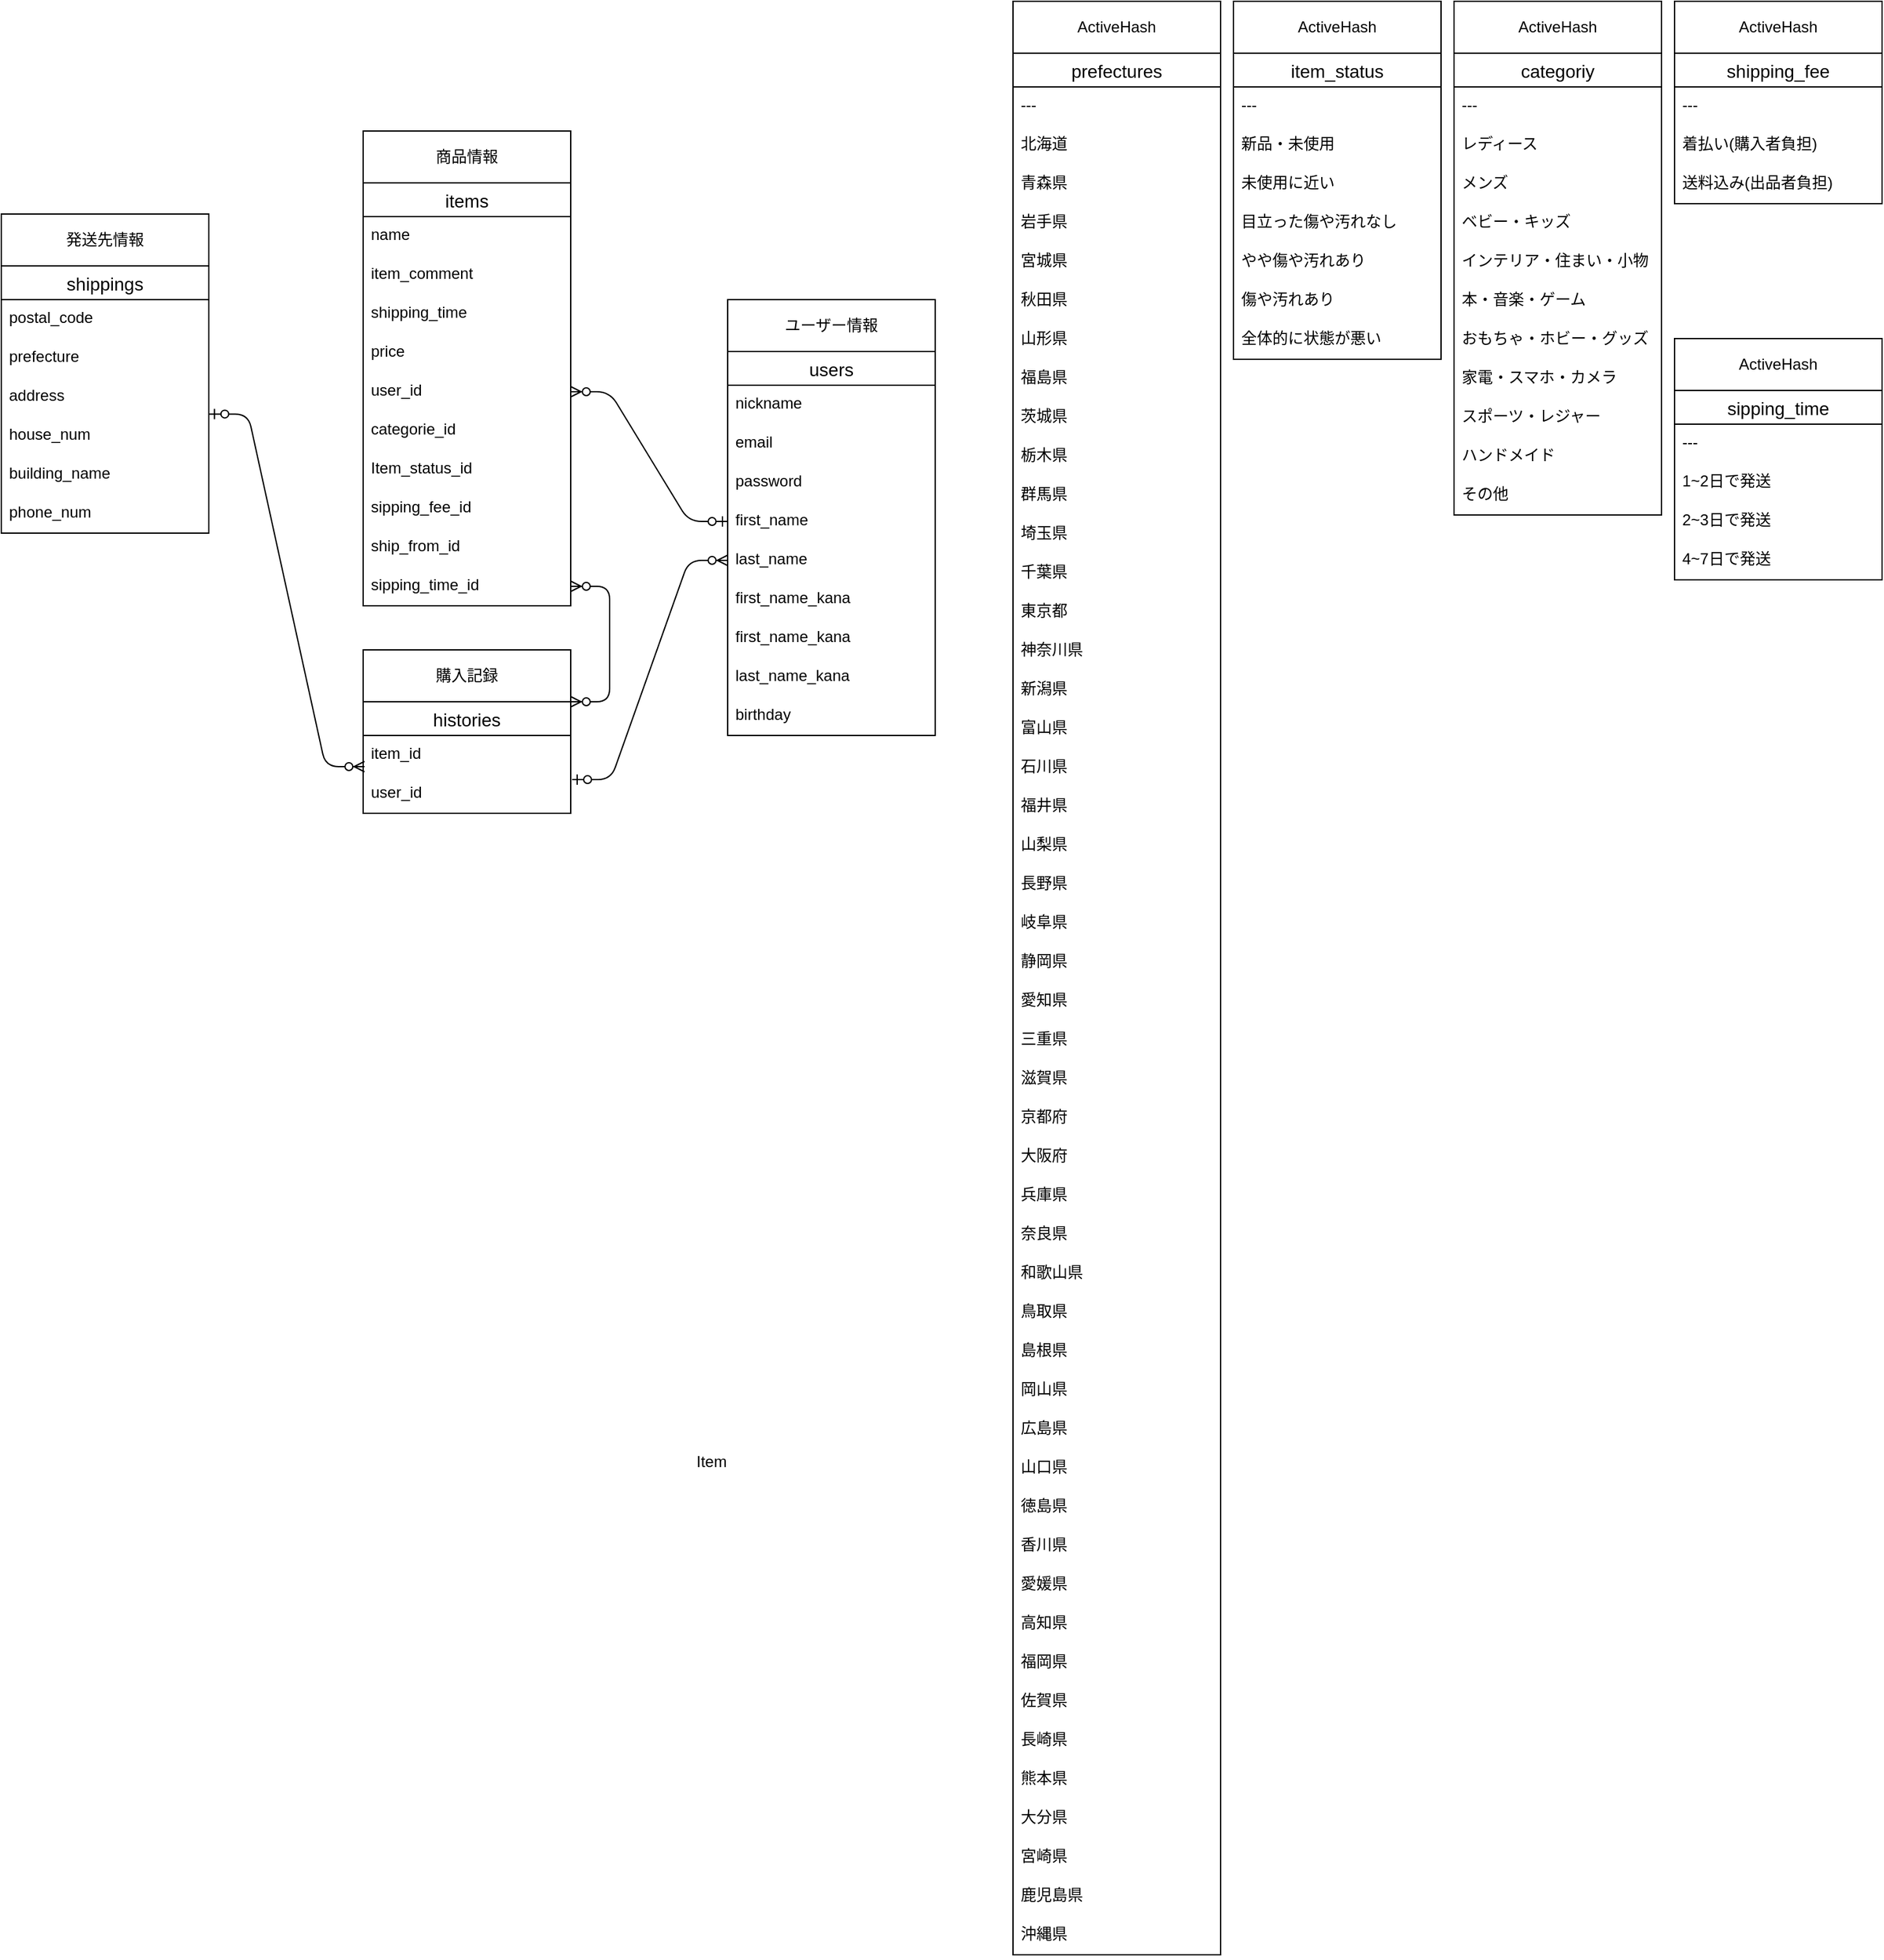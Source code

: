 <mxfile>
    <diagram id="Gmg73yaOCfXrk0qnOwF6" name="ページ1">
        <mxGraphModel dx="679" dy="719" grid="1" gridSize="10" guides="1" tooltips="1" connect="1" arrows="1" fold="1" page="1" pageScale="1" pageWidth="827" pageHeight="1169" math="0" shadow="0">
            <root>
                <mxCell id="0"/>
                <mxCell id="1" parent="0"/>
                <mxCell id="95" value="" style="group" parent="1" vertex="1" connectable="0">
                    <mxGeometry x="329" y="550" width="170" height="336" as="geometry"/>
                </mxCell>
                <mxCell id="82" value="histories" style="swimlane;fontStyle=0;childLayout=stackLayout;horizontal=1;startSize=26;horizontalStack=0;resizeParent=1;resizeParentMax=0;resizeLast=0;collapsible=1;marginBottom=0;align=center;fontSize=14;" parent="95" vertex="1">
                    <mxGeometry y="40" width="160" height="86" as="geometry"/>
                </mxCell>
                <mxCell id="114" value="item_id" style="text;strokeColor=none;fillColor=none;spacingLeft=4;spacingRight=4;overflow=hidden;rotatable=0;points=[[0,0.5],[1,0.5]];portConstraint=eastwest;fontSize=12;" parent="82" vertex="1">
                    <mxGeometry y="26" width="160" height="30" as="geometry"/>
                </mxCell>
                <mxCell id="116" value="user_id" style="text;strokeColor=none;fillColor=none;spacingLeft=4;spacingRight=4;overflow=hidden;rotatable=0;points=[[0,0.5],[1,0.5]];portConstraint=eastwest;fontSize=12;" parent="82" vertex="1">
                    <mxGeometry y="56" width="160" height="30" as="geometry"/>
                </mxCell>
                <mxCell id="94" value="購入記録" style="whiteSpace=wrap;html=1;align=center;" parent="95" vertex="1">
                    <mxGeometry width="160" height="40" as="geometry"/>
                </mxCell>
                <mxCell id="96" value="" style="group" parent="1" vertex="1" connectable="0">
                    <mxGeometry x="329" y="150" width="160" height="722" as="geometry"/>
                </mxCell>
                <mxCell id="71" value="items" style="swimlane;fontStyle=0;childLayout=stackLayout;horizontal=1;startSize=26;horizontalStack=0;resizeParent=1;resizeParentMax=0;resizeLast=0;collapsible=1;marginBottom=0;align=center;fontSize=14;" parent="96" vertex="1">
                    <mxGeometry y="40" width="160" height="326" as="geometry"/>
                </mxCell>
                <mxCell id="73" value="name" style="text;strokeColor=none;fillColor=none;spacingLeft=4;spacingRight=4;overflow=hidden;rotatable=0;points=[[0,0.5],[1,0.5]];portConstraint=eastwest;fontSize=12;" parent="71" vertex="1">
                    <mxGeometry y="26" width="160" height="30" as="geometry"/>
                </mxCell>
                <mxCell id="74" value="item_comment" style="text;strokeColor=none;fillColor=none;spacingLeft=4;spacingRight=4;overflow=hidden;rotatable=0;points=[[0,0.5],[1,0.5]];portConstraint=eastwest;fontSize=12;" parent="71" vertex="1">
                    <mxGeometry y="56" width="160" height="30" as="geometry"/>
                </mxCell>
                <mxCell id="79" value="shipping_time" style="text;strokeColor=none;fillColor=none;spacingLeft=4;spacingRight=4;overflow=hidden;rotatable=0;points=[[0,0.5],[1,0.5]];portConstraint=eastwest;fontSize=12;" parent="71" vertex="1">
                    <mxGeometry y="86" width="160" height="30" as="geometry"/>
                </mxCell>
                <mxCell id="80" value="price" style="text;strokeColor=none;fillColor=none;spacingLeft=4;spacingRight=4;overflow=hidden;rotatable=0;points=[[0,0.5],[1,0.5]];portConstraint=eastwest;fontSize=12;" parent="71" vertex="1">
                    <mxGeometry y="116" width="160" height="30" as="geometry"/>
                </mxCell>
                <mxCell id="117" value="user_id" style="text;strokeColor=none;fillColor=none;spacingLeft=4;spacingRight=4;overflow=hidden;rotatable=0;points=[[0,0.5],[1,0.5]];portConstraint=eastwest;fontSize=12;" parent="71" vertex="1">
                    <mxGeometry y="146" width="160" height="30" as="geometry"/>
                </mxCell>
                <mxCell id="226" value="categorie_id" style="text;strokeColor=none;fillColor=none;spacingLeft=4;spacingRight=4;overflow=hidden;rotatable=0;points=[[0,0.5],[1,0.5]];portConstraint=eastwest;fontSize=12;" vertex="1" parent="71">
                    <mxGeometry y="176" width="160" height="30" as="geometry"/>
                </mxCell>
                <mxCell id="227" value="Item_status_id" style="text;strokeColor=none;fillColor=none;spacingLeft=4;spacingRight=4;overflow=hidden;rotatable=0;points=[[0,0.5],[1,0.5]];portConstraint=eastwest;fontSize=12;" vertex="1" parent="71">
                    <mxGeometry y="206" width="160" height="30" as="geometry"/>
                </mxCell>
                <mxCell id="230" value="sipping_fee_id" style="text;strokeColor=none;fillColor=none;spacingLeft=4;spacingRight=4;overflow=hidden;rotatable=0;points=[[0,0.5],[1,0.5]];portConstraint=eastwest;fontSize=12;" vertex="1" parent="71">
                    <mxGeometry y="236" width="160" height="30" as="geometry"/>
                </mxCell>
                <mxCell id="231" value="ship_from_id" style="text;strokeColor=none;fillColor=none;spacingLeft=4;spacingRight=4;overflow=hidden;rotatable=0;points=[[0,0.5],[1,0.5]];portConstraint=eastwest;fontSize=12;" vertex="1" parent="71">
                    <mxGeometry y="266" width="160" height="30" as="geometry"/>
                </mxCell>
                <mxCell id="232" value="sipping_time_id" style="text;strokeColor=none;fillColor=none;spacingLeft=4;spacingRight=4;overflow=hidden;rotatable=0;points=[[0,0.5],[1,0.5]];portConstraint=eastwest;fontSize=12;" vertex="1" parent="71">
                    <mxGeometry y="296" width="160" height="30" as="geometry"/>
                </mxCell>
                <mxCell id="93" value="商品情報" style="whiteSpace=wrap;html=1;align=center;" parent="96" vertex="1">
                    <mxGeometry width="160" height="40" as="geometry"/>
                </mxCell>
                <mxCell id="101" value="" style="group" parent="1" vertex="1" connectable="0">
                    <mxGeometry x="50" y="214" width="160" height="336" as="geometry"/>
                </mxCell>
                <mxCell id="102" value="shippings" style="swimlane;fontStyle=0;childLayout=stackLayout;horizontal=1;startSize=26;horizontalStack=0;resizeParent=1;resizeParentMax=0;resizeLast=0;collapsible=1;marginBottom=0;align=center;fontSize=14;" parent="101" vertex="1">
                    <mxGeometry y="40" width="160" height="206" as="geometry"/>
                </mxCell>
                <mxCell id="106" value="postal_code" style="text;strokeColor=none;fillColor=none;spacingLeft=4;spacingRight=4;overflow=hidden;rotatable=0;points=[[0,0.5],[1,0.5]];portConstraint=eastwest;fontSize=12;" parent="102" vertex="1">
                    <mxGeometry y="26" width="160" height="30" as="geometry"/>
                </mxCell>
                <mxCell id="107" value="prefecture" style="text;strokeColor=none;fillColor=none;spacingLeft=4;spacingRight=4;overflow=hidden;rotatable=0;points=[[0,0.5],[1,0.5]];portConstraint=eastwest;fontSize=12;" parent="102" vertex="1">
                    <mxGeometry y="56" width="160" height="30" as="geometry"/>
                </mxCell>
                <mxCell id="108" value="address" style="text;strokeColor=none;fillColor=none;spacingLeft=4;spacingRight=4;overflow=hidden;rotatable=0;points=[[0,0.5],[1,0.5]];portConstraint=eastwest;fontSize=12;" parent="102" vertex="1">
                    <mxGeometry y="86" width="160" height="30" as="geometry"/>
                </mxCell>
                <mxCell id="109" value="house_num" style="text;strokeColor=none;fillColor=none;spacingLeft=4;spacingRight=4;overflow=hidden;rotatable=0;points=[[0,0.5],[1,0.5]];portConstraint=eastwest;fontSize=12;" parent="102" vertex="1">
                    <mxGeometry y="116" width="160" height="30" as="geometry"/>
                </mxCell>
                <mxCell id="110" value="building_name" style="text;strokeColor=none;fillColor=none;spacingLeft=4;spacingRight=4;overflow=hidden;rotatable=0;points=[[0,0.5],[1,0.5]];portConstraint=eastwest;fontSize=12;" parent="102" vertex="1">
                    <mxGeometry y="146" width="160" height="30" as="geometry"/>
                </mxCell>
                <mxCell id="111" value="phone_num" style="text;strokeColor=none;fillColor=none;spacingLeft=4;spacingRight=4;overflow=hidden;rotatable=0;points=[[0,0.5],[1,0.5]];portConstraint=eastwest;fontSize=12;" parent="102" vertex="1">
                    <mxGeometry y="176" width="160" height="30" as="geometry"/>
                </mxCell>
                <mxCell id="112" value="発送先情報" style="whiteSpace=wrap;html=1;align=center;" parent="101" vertex="1">
                    <mxGeometry width="160" height="40" as="geometry"/>
                </mxCell>
                <mxCell id="160" value="" style="group" vertex="1" connectable="0" parent="1">
                    <mxGeometry x="1170" y="50" width="160" height="1506" as="geometry"/>
                </mxCell>
                <mxCell id="142" value="categoriy" style="swimlane;fontStyle=0;childLayout=stackLayout;horizontal=1;startSize=26;horizontalStack=0;resizeParent=1;resizeParentMax=0;resizeLast=0;collapsible=1;marginBottom=0;align=center;fontSize=14;" vertex="1" parent="160">
                    <mxGeometry y="40" width="160" height="356" as="geometry"/>
                </mxCell>
                <mxCell id="143" value="---" style="text;strokeColor=none;fillColor=none;spacingLeft=4;spacingRight=4;overflow=hidden;rotatable=0;points=[[0,0.5],[1,0.5]];portConstraint=eastwest;fontSize=12;" vertex="1" parent="142">
                    <mxGeometry y="26" width="160" height="30" as="geometry"/>
                </mxCell>
                <mxCell id="145" value="レディース" style="text;strokeColor=none;fillColor=none;spacingLeft=4;spacingRight=4;overflow=hidden;rotatable=0;points=[[0,0.5],[1,0.5]];portConstraint=eastwest;fontSize=12;" vertex="1" parent="142">
                    <mxGeometry y="56" width="160" height="30" as="geometry"/>
                </mxCell>
                <mxCell id="148" value="メンズ" style="text;strokeColor=none;fillColor=none;spacingLeft=4;spacingRight=4;overflow=hidden;rotatable=0;points=[[0,0.5],[1,0.5]];portConstraint=eastwest;fontSize=12;" vertex="1" parent="142">
                    <mxGeometry y="86" width="160" height="30" as="geometry"/>
                </mxCell>
                <mxCell id="152" value="ベビー・キッズ" style="text;strokeColor=none;fillColor=none;spacingLeft=4;spacingRight=4;overflow=hidden;rotatable=0;points=[[0,0.5],[1,0.5]];portConstraint=eastwest;fontSize=12;" vertex="1" parent="142">
                    <mxGeometry y="116" width="160" height="30" as="geometry"/>
                </mxCell>
                <mxCell id="153" value="インテリア・住まい・小物" style="text;strokeColor=none;fillColor=none;spacingLeft=4;spacingRight=4;overflow=hidden;rotatable=0;points=[[0,0.5],[1,0.5]];portConstraint=eastwest;fontSize=12;" vertex="1" parent="142">
                    <mxGeometry y="146" width="160" height="30" as="geometry"/>
                </mxCell>
                <mxCell id="154" value="本・音楽・ゲーム" style="text;strokeColor=none;fillColor=none;spacingLeft=4;spacingRight=4;overflow=hidden;rotatable=0;points=[[0,0.5],[1,0.5]];portConstraint=eastwest;fontSize=12;" vertex="1" parent="142">
                    <mxGeometry y="176" width="160" height="30" as="geometry"/>
                </mxCell>
                <mxCell id="155" value="おもちゃ・ホビー・グッズ" style="text;strokeColor=none;fillColor=none;spacingLeft=4;spacingRight=4;overflow=hidden;rotatable=0;points=[[0,0.5],[1,0.5]];portConstraint=eastwest;fontSize=12;" vertex="1" parent="142">
                    <mxGeometry y="206" width="160" height="30" as="geometry"/>
                </mxCell>
                <mxCell id="151" value="家電・スマホ・カメラ" style="text;strokeColor=none;fillColor=none;spacingLeft=4;spacingRight=4;overflow=hidden;rotatable=0;points=[[0,0.5],[1,0.5]];portConstraint=eastwest;fontSize=12;" vertex="1" parent="142">
                    <mxGeometry y="236" width="160" height="30" as="geometry"/>
                </mxCell>
                <mxCell id="157" value="スポーツ・レジャー" style="text;strokeColor=none;fillColor=none;spacingLeft=4;spacingRight=4;overflow=hidden;rotatable=0;points=[[0,0.5],[1,0.5]];portConstraint=eastwest;fontSize=12;" vertex="1" parent="142">
                    <mxGeometry y="266" width="160" height="30" as="geometry"/>
                </mxCell>
                <mxCell id="156" value="ハンドメイド" style="text;strokeColor=none;fillColor=none;spacingLeft=4;spacingRight=4;overflow=hidden;rotatable=0;points=[[0,0.5],[1,0.5]];portConstraint=eastwest;fontSize=12;" vertex="1" parent="142">
                    <mxGeometry y="296" width="160" height="30" as="geometry"/>
                </mxCell>
                <mxCell id="159" value="その他" style="text;strokeColor=none;fillColor=none;spacingLeft=4;spacingRight=4;overflow=hidden;rotatable=0;points=[[0,0.5],[1,0.5]];portConstraint=eastwest;fontSize=12;" vertex="1" parent="142">
                    <mxGeometry y="326" width="160" height="30" as="geometry"/>
                </mxCell>
                <mxCell id="146" value="ActiveHash" style="whiteSpace=wrap;html=1;align=center;" vertex="1" parent="160">
                    <mxGeometry width="160" height="40" as="geometry"/>
                </mxCell>
                <mxCell id="262" value="Item" style="text;strokeColor=none;fillColor=none;spacingLeft=4;spacingRight=4;overflow=hidden;rotatable=0;points=[[0,0.5],[1,0.5]];portConstraint=eastwest;fontSize=12;" vertex="1" parent="1">
                    <mxGeometry x="580" y="1162" width="160" height="30" as="geometry"/>
                </mxCell>
                <mxCell id="274" value="" style="group" vertex="1" connectable="0" parent="1">
                    <mxGeometry x="1340" y="50" width="160" height="1506" as="geometry"/>
                </mxCell>
                <mxCell id="176" value="shipping_fee" style="swimlane;fontStyle=0;childLayout=stackLayout;horizontal=1;startSize=26;horizontalStack=0;resizeParent=1;resizeParentMax=0;resizeLast=0;collapsible=1;marginBottom=0;align=center;fontSize=14;" vertex="1" parent="274">
                    <mxGeometry y="40" width="160" height="116" as="geometry"/>
                </mxCell>
                <mxCell id="177" value="---" style="text;strokeColor=none;fillColor=none;spacingLeft=4;spacingRight=4;overflow=hidden;rotatable=0;points=[[0,0.5],[1,0.5]];portConstraint=eastwest;fontSize=12;" vertex="1" parent="176">
                    <mxGeometry y="26" width="160" height="30" as="geometry"/>
                </mxCell>
                <mxCell id="178" value="着払い(購入者負担)" style="text;strokeColor=none;fillColor=none;spacingLeft=4;spacingRight=4;overflow=hidden;rotatable=0;points=[[0,0.5],[1,0.5]];portConstraint=eastwest;fontSize=12;" vertex="1" parent="176">
                    <mxGeometry y="56" width="160" height="30" as="geometry"/>
                </mxCell>
                <mxCell id="179" value="送料込み(出品者負担)" style="text;strokeColor=none;fillColor=none;spacingLeft=4;spacingRight=4;overflow=hidden;rotatable=0;points=[[0,0.5],[1,0.5]];portConstraint=eastwest;fontSize=12;" vertex="1" parent="176">
                    <mxGeometry y="86" width="160" height="30" as="geometry"/>
                </mxCell>
                <mxCell id="184" value="ActiveHash" style="whiteSpace=wrap;html=1;align=center;" vertex="1" parent="274">
                    <mxGeometry width="160" height="40" as="geometry"/>
                </mxCell>
                <mxCell id="223" value="" style="group" vertex="1" connectable="0" parent="274">
                    <mxGeometry y="260" width="160" height="186" as="geometry"/>
                </mxCell>
                <mxCell id="212" value="sipping_time" style="swimlane;fontStyle=0;childLayout=stackLayout;horizontal=1;startSize=26;horizontalStack=0;resizeParent=1;resizeParentMax=0;resizeLast=0;collapsible=1;marginBottom=0;align=center;fontSize=14;" vertex="1" parent="223">
                    <mxGeometry y="40" width="160" height="146" as="geometry"/>
                </mxCell>
                <mxCell id="213" value="---" style="text;strokeColor=none;fillColor=none;spacingLeft=4;spacingRight=4;overflow=hidden;rotatable=0;points=[[0,0.5],[1,0.5]];portConstraint=eastwest;fontSize=12;" vertex="1" parent="212">
                    <mxGeometry y="26" width="160" height="30" as="geometry"/>
                </mxCell>
                <mxCell id="214" value="1~2日で発送" style="text;strokeColor=none;fillColor=none;spacingLeft=4;spacingRight=4;overflow=hidden;rotatable=0;points=[[0,0.5],[1,0.5]];portConstraint=eastwest;fontSize=12;" vertex="1" parent="212">
                    <mxGeometry y="56" width="160" height="30" as="geometry"/>
                </mxCell>
                <mxCell id="215" value="2~3日で発送" style="text;strokeColor=none;fillColor=none;spacingLeft=4;spacingRight=4;overflow=hidden;rotatable=0;points=[[0,0.5],[1,0.5]];portConstraint=eastwest;fontSize=12;" vertex="1" parent="212">
                    <mxGeometry y="86" width="160" height="30" as="geometry"/>
                </mxCell>
                <mxCell id="216" value="4~7日で発送" style="text;strokeColor=none;fillColor=none;spacingLeft=4;spacingRight=4;overflow=hidden;rotatable=0;points=[[0,0.5],[1,0.5]];portConstraint=eastwest;fontSize=12;" vertex="1" parent="212">
                    <mxGeometry y="116" width="160" height="30" as="geometry"/>
                </mxCell>
                <mxCell id="220" value="ActiveHash" style="whiteSpace=wrap;html=1;align=center;" vertex="1" parent="223">
                    <mxGeometry width="160" height="40" as="geometry"/>
                </mxCell>
                <mxCell id="275" value="" style="group" vertex="1" connectable="0" parent="1">
                    <mxGeometry x="610" y="280" width="160" height="336" as="geometry"/>
                </mxCell>
                <mxCell id="58" value="users" style="swimlane;fontStyle=0;childLayout=stackLayout;horizontal=1;startSize=26;horizontalStack=0;resizeParent=1;resizeParentMax=0;resizeLast=0;collapsible=1;marginBottom=0;align=center;fontSize=14;" parent="275" vertex="1">
                    <mxGeometry y="40" width="160" height="296" as="geometry"/>
                </mxCell>
                <mxCell id="59" value="nickname" style="text;strokeColor=none;fillColor=none;spacingLeft=4;spacingRight=4;overflow=hidden;rotatable=0;points=[[0,0.5],[1,0.5]];portConstraint=eastwest;fontSize=12;" parent="58" vertex="1">
                    <mxGeometry y="26" width="160" height="30" as="geometry"/>
                </mxCell>
                <mxCell id="60" value="email" style="text;strokeColor=none;fillColor=none;spacingLeft=4;spacingRight=4;overflow=hidden;rotatable=0;points=[[0,0.5],[1,0.5]];portConstraint=eastwest;fontSize=12;" parent="58" vertex="1">
                    <mxGeometry y="56" width="160" height="30" as="geometry"/>
                </mxCell>
                <mxCell id="61" value="password" style="text;strokeColor=none;fillColor=none;spacingLeft=4;spacingRight=4;overflow=hidden;rotatable=0;points=[[0,0.5],[1,0.5]];portConstraint=eastwest;fontSize=12;" parent="58" vertex="1">
                    <mxGeometry y="86" width="160" height="30" as="geometry"/>
                </mxCell>
                <mxCell id="65" value="first_name" style="text;strokeColor=none;fillColor=none;spacingLeft=4;spacingRight=4;overflow=hidden;rotatable=0;points=[[0,0.5],[1,0.5]];portConstraint=eastwest;fontSize=12;" parent="58" vertex="1">
                    <mxGeometry y="116" width="160" height="30" as="geometry"/>
                </mxCell>
                <mxCell id="66" value="last_name" style="text;strokeColor=none;fillColor=none;spacingLeft=4;spacingRight=4;overflow=hidden;rotatable=0;points=[[0,0.5],[1,0.5]];portConstraint=eastwest;fontSize=12;" parent="58" vertex="1">
                    <mxGeometry y="146" width="160" height="30" as="geometry"/>
                </mxCell>
                <mxCell id="127" value="first_name_kana" style="text;strokeColor=none;fillColor=none;spacingLeft=4;spacingRight=4;overflow=hidden;rotatable=0;points=[[0,0.5],[1,0.5]];portConstraint=eastwest;fontSize=12;" parent="58" vertex="1">
                    <mxGeometry y="176" width="160" height="30" as="geometry"/>
                </mxCell>
                <mxCell id="67" value="first_name_kana" style="text;strokeColor=none;fillColor=none;spacingLeft=4;spacingRight=4;overflow=hidden;rotatable=0;points=[[0,0.5],[1,0.5]];portConstraint=eastwest;fontSize=12;" parent="58" vertex="1">
                    <mxGeometry y="206" width="160" height="30" as="geometry"/>
                </mxCell>
                <mxCell id="64" value="last_name_kana" style="text;strokeColor=none;fillColor=none;spacingLeft=4;spacingRight=4;overflow=hidden;rotatable=0;points=[[0,0.5],[1,0.5]];portConstraint=eastwest;fontSize=12;" parent="58" vertex="1">
                    <mxGeometry y="236" width="160" height="30" as="geometry"/>
                </mxCell>
                <mxCell id="70" value="birthday" style="text;strokeColor=none;fillColor=none;spacingLeft=4;spacingRight=4;overflow=hidden;rotatable=0;points=[[0,0.5],[1,0.5]];portConstraint=eastwest;fontSize=12;" parent="58" vertex="1">
                    <mxGeometry y="266" width="160" height="30" as="geometry"/>
                </mxCell>
                <mxCell id="92" value="ユーザー情報" style="whiteSpace=wrap;html=1;align=center;" parent="275" vertex="1">
                    <mxGeometry width="160" height="40" as="geometry"/>
                </mxCell>
                <mxCell id="276" value="" style="group" vertex="1" connectable="0" parent="1">
                    <mxGeometry x="830" y="50" width="160" height="1506" as="geometry"/>
                </mxCell>
                <mxCell id="187" value="prefectures" style="swimlane;fontStyle=0;childLayout=stackLayout;horizontal=1;startSize=26;horizontalStack=0;resizeParent=1;resizeParentMax=0;resizeLast=0;collapsible=1;marginBottom=0;align=center;fontSize=14;" vertex="1" parent="276">
                    <mxGeometry y="40" width="160" height="1466" as="geometry">
                        <mxRectangle y="40" width="100" height="30" as="alternateBounds"/>
                    </mxGeometry>
                </mxCell>
                <mxCell id="188" value="---" style="text;strokeColor=none;fillColor=none;spacingLeft=4;spacingRight=4;overflow=hidden;rotatable=0;points=[[0,0.5],[1,0.5]];portConstraint=eastwest;fontSize=12;" vertex="1" parent="187">
                    <mxGeometry y="26" width="160" height="30" as="geometry"/>
                </mxCell>
                <mxCell id="189" value="北海道" style="text;strokeColor=none;fillColor=none;spacingLeft=4;spacingRight=4;overflow=hidden;rotatable=0;points=[[0,0.5],[1,0.5]];portConstraint=eastwest;fontSize=12;" vertex="1" parent="187">
                    <mxGeometry y="56" width="160" height="30" as="geometry"/>
                </mxCell>
                <mxCell id="190" value="青森県" style="text;strokeColor=none;fillColor=none;spacingLeft=4;spacingRight=4;overflow=hidden;rotatable=0;points=[[0,0.5],[1,0.5]];portConstraint=eastwest;fontSize=12;" vertex="1" parent="187">
                    <mxGeometry y="86" width="160" height="30" as="geometry"/>
                </mxCell>
                <mxCell id="191" value="岩手県" style="text;strokeColor=none;fillColor=none;spacingLeft=4;spacingRight=4;overflow=hidden;rotatable=0;points=[[0,0.5],[1,0.5]];portConstraint=eastwest;fontSize=12;" vertex="1" parent="187">
                    <mxGeometry y="116" width="160" height="30" as="geometry"/>
                </mxCell>
                <mxCell id="192" value="宮城県" style="text;strokeColor=none;fillColor=none;spacingLeft=4;spacingRight=4;overflow=hidden;rotatable=0;points=[[0,0.5],[1,0.5]];portConstraint=eastwest;fontSize=12;" vertex="1" parent="187">
                    <mxGeometry y="146" width="160" height="30" as="geometry"/>
                </mxCell>
                <mxCell id="193" value="秋田県" style="text;strokeColor=none;fillColor=none;spacingLeft=4;spacingRight=4;overflow=hidden;rotatable=0;points=[[0,0.5],[1,0.5]];portConstraint=eastwest;fontSize=12;" vertex="1" parent="187">
                    <mxGeometry y="176" width="160" height="30" as="geometry"/>
                </mxCell>
                <mxCell id="194" value="山形県" style="text;strokeColor=none;fillColor=none;spacingLeft=4;spacingRight=4;overflow=hidden;rotatable=0;points=[[0,0.5],[1,0.5]];portConstraint=eastwest;fontSize=12;" vertex="1" parent="187">
                    <mxGeometry y="206" width="160" height="30" as="geometry"/>
                </mxCell>
                <mxCell id="195" value="福島県" style="text;strokeColor=none;fillColor=none;spacingLeft=4;spacingRight=4;overflow=hidden;rotatable=0;points=[[0,0.5],[1,0.5]];portConstraint=eastwest;fontSize=12;" vertex="1" parent="187">
                    <mxGeometry y="236" width="160" height="30" as="geometry"/>
                </mxCell>
                <mxCell id="196" value="茨城県" style="text;strokeColor=none;fillColor=none;spacingLeft=4;spacingRight=4;overflow=hidden;rotatable=0;points=[[0,0.5],[1,0.5]];portConstraint=eastwest;fontSize=12;" vertex="1" parent="187">
                    <mxGeometry y="266" width="160" height="30" as="geometry"/>
                </mxCell>
                <mxCell id="197" value="栃木県" style="text;strokeColor=none;fillColor=none;spacingLeft=4;spacingRight=4;overflow=hidden;rotatable=0;points=[[0,0.5],[1,0.5]];portConstraint=eastwest;fontSize=12;" vertex="1" parent="187">
                    <mxGeometry y="296" width="160" height="30" as="geometry"/>
                </mxCell>
                <mxCell id="198" value="群馬県" style="text;strokeColor=none;fillColor=none;spacingLeft=4;spacingRight=4;overflow=hidden;rotatable=0;points=[[0,0.5],[1,0.5]];portConstraint=eastwest;fontSize=12;" vertex="1" parent="187">
                    <mxGeometry y="326" width="160" height="30" as="geometry"/>
                </mxCell>
                <mxCell id="243" value="埼玉県" style="text;strokeColor=none;fillColor=none;spacingLeft=4;spacingRight=4;overflow=hidden;rotatable=0;points=[[0,0.5],[1,0.5]];portConstraint=eastwest;fontSize=12;" vertex="1" parent="187">
                    <mxGeometry y="356" width="160" height="30" as="geometry"/>
                </mxCell>
                <mxCell id="241" value="千葉県" style="text;strokeColor=none;fillColor=none;spacingLeft=4;spacingRight=4;overflow=hidden;rotatable=0;points=[[0,0.5],[1,0.5]];portConstraint=eastwest;fontSize=12;" vertex="1" parent="187">
                    <mxGeometry y="386" width="160" height="30" as="geometry"/>
                </mxCell>
                <mxCell id="236" value="東京都" style="text;strokeColor=none;fillColor=none;spacingLeft=4;spacingRight=4;overflow=hidden;rotatable=0;points=[[0,0.5],[1,0.5]];portConstraint=eastwest;fontSize=12;" vertex="1" parent="187">
                    <mxGeometry y="416" width="160" height="30" as="geometry"/>
                </mxCell>
                <mxCell id="244" value="神奈川県" style="text;strokeColor=none;fillColor=none;spacingLeft=4;spacingRight=4;overflow=hidden;rotatable=0;points=[[0,0.5],[1,0.5]];portConstraint=eastwest;fontSize=12;" vertex="1" parent="187">
                    <mxGeometry y="446" width="160" height="30" as="geometry"/>
                </mxCell>
                <mxCell id="234" value="新潟県" style="text;strokeColor=none;fillColor=none;spacingLeft=4;spacingRight=4;overflow=hidden;rotatable=0;points=[[0,0.5],[1,0.5]];portConstraint=eastwest;fontSize=12;" vertex="1" parent="187">
                    <mxGeometry y="476" width="160" height="30" as="geometry"/>
                </mxCell>
                <mxCell id="242" value="富山県" style="text;strokeColor=none;fillColor=none;spacingLeft=4;spacingRight=4;overflow=hidden;rotatable=0;points=[[0,0.5],[1,0.5]];portConstraint=eastwest;fontSize=12;" vertex="1" parent="187">
                    <mxGeometry y="506" width="160" height="30" as="geometry"/>
                </mxCell>
                <mxCell id="237" value="石川県" style="text;strokeColor=none;fillColor=none;spacingLeft=4;spacingRight=4;overflow=hidden;rotatable=0;points=[[0,0.5],[1,0.5]];portConstraint=eastwest;fontSize=12;" vertex="1" parent="187">
                    <mxGeometry y="536" width="160" height="30" as="geometry"/>
                </mxCell>
                <mxCell id="238" value="福井県" style="text;strokeColor=none;fillColor=none;spacingLeft=4;spacingRight=4;overflow=hidden;rotatable=0;points=[[0,0.5],[1,0.5]];portConstraint=eastwest;fontSize=12;" vertex="1" parent="187">
                    <mxGeometry y="566" width="160" height="30" as="geometry"/>
                </mxCell>
                <mxCell id="240" value="山梨県" style="text;strokeColor=none;fillColor=none;spacingLeft=4;spacingRight=4;overflow=hidden;rotatable=0;points=[[0,0.5],[1,0.5]];portConstraint=eastwest;fontSize=12;" vertex="1" parent="187">
                    <mxGeometry y="596" width="160" height="30" as="geometry"/>
                </mxCell>
                <mxCell id="239" value="長野県" style="text;strokeColor=none;fillColor=none;spacingLeft=4;spacingRight=4;overflow=hidden;rotatable=0;points=[[0,0.5],[1,0.5]];portConstraint=eastwest;fontSize=12;" vertex="1" parent="187">
                    <mxGeometry y="626" width="160" height="30" as="geometry"/>
                </mxCell>
                <mxCell id="245" value="岐阜県" style="text;strokeColor=none;fillColor=none;spacingLeft=4;spacingRight=4;overflow=hidden;rotatable=0;points=[[0,0.5],[1,0.5]];portConstraint=eastwest;fontSize=12;" vertex="1" parent="187">
                    <mxGeometry y="656" width="160" height="30" as="geometry"/>
                </mxCell>
                <mxCell id="235" value="静岡県" style="text;strokeColor=none;fillColor=none;spacingLeft=4;spacingRight=4;overflow=hidden;rotatable=0;points=[[0,0.5],[1,0.5]];portConstraint=eastwest;fontSize=12;" vertex="1" parent="187">
                    <mxGeometry y="686" width="160" height="30" as="geometry"/>
                </mxCell>
                <mxCell id="254" value="愛知県" style="text;strokeColor=none;fillColor=none;spacingLeft=4;spacingRight=4;overflow=hidden;rotatable=0;points=[[0,0.5],[1,0.5]];portConstraint=eastwest;fontSize=12;" vertex="1" parent="187">
                    <mxGeometry y="716" width="160" height="30" as="geometry"/>
                </mxCell>
                <mxCell id="263" value="三重県" style="text;strokeColor=none;fillColor=none;spacingLeft=4;spacingRight=4;overflow=hidden;rotatable=0;points=[[0,0.5],[1,0.5]];portConstraint=eastwest;fontSize=12;" vertex="1" parent="187">
                    <mxGeometry y="746" width="160" height="30" as="geometry"/>
                </mxCell>
                <mxCell id="264" value="滋賀県" style="text;strokeColor=none;fillColor=none;spacingLeft=4;spacingRight=4;overflow=hidden;rotatable=0;points=[[0,0.5],[1,0.5]];portConstraint=eastwest;fontSize=12;" vertex="1" parent="187">
                    <mxGeometry y="776" width="160" height="30" as="geometry"/>
                </mxCell>
                <mxCell id="265" value="京都府" style="text;strokeColor=none;fillColor=none;spacingLeft=4;spacingRight=4;overflow=hidden;rotatable=0;points=[[0,0.5],[1,0.5]];portConstraint=eastwest;fontSize=12;" vertex="1" parent="187">
                    <mxGeometry y="806" width="160" height="30" as="geometry"/>
                </mxCell>
                <mxCell id="268" value="大阪府" style="text;strokeColor=none;fillColor=none;spacingLeft=4;spacingRight=4;overflow=hidden;rotatable=0;points=[[0,0.5],[1,0.5]];portConstraint=eastwest;fontSize=12;" vertex="1" parent="187">
                    <mxGeometry y="836" width="160" height="30" as="geometry"/>
                </mxCell>
                <mxCell id="270" value="兵庫県" style="text;strokeColor=none;fillColor=none;spacingLeft=4;spacingRight=4;overflow=hidden;rotatable=0;points=[[0,0.5],[1,0.5]];portConstraint=eastwest;fontSize=12;" vertex="1" parent="187">
                    <mxGeometry y="866" width="160" height="30" as="geometry"/>
                </mxCell>
                <mxCell id="271" value="奈良県" style="text;strokeColor=none;fillColor=none;spacingLeft=4;spacingRight=4;overflow=hidden;rotatable=0;points=[[0,0.5],[1,0.5]];portConstraint=eastwest;fontSize=12;" vertex="1" parent="187">
                    <mxGeometry y="896" width="160" height="30" as="geometry"/>
                </mxCell>
                <mxCell id="272" value="和歌山県" style="text;strokeColor=none;fillColor=none;spacingLeft=4;spacingRight=4;overflow=hidden;rotatable=0;points=[[0,0.5],[1,0.5]];portConstraint=eastwest;fontSize=12;" vertex="1" parent="187">
                    <mxGeometry y="926" width="160" height="30" as="geometry"/>
                </mxCell>
                <mxCell id="269" value="鳥取県" style="text;strokeColor=none;fillColor=none;spacingLeft=4;spacingRight=4;overflow=hidden;rotatable=0;points=[[0,0.5],[1,0.5]];portConstraint=eastwest;fontSize=12;" vertex="1" parent="187">
                    <mxGeometry y="956" width="160" height="30" as="geometry"/>
                </mxCell>
                <mxCell id="255" value="島根県" style="text;strokeColor=none;fillColor=none;spacingLeft=4;spacingRight=4;overflow=hidden;rotatable=0;points=[[0,0.5],[1,0.5]];portConstraint=eastwest;fontSize=12;" vertex="1" parent="187">
                    <mxGeometry y="986" width="160" height="30" as="geometry"/>
                </mxCell>
                <mxCell id="267" value="岡山県" style="text;strokeColor=none;fillColor=none;spacingLeft=4;spacingRight=4;overflow=hidden;rotatable=0;points=[[0,0.5],[1,0.5]];portConstraint=eastwest;fontSize=12;" vertex="1" parent="187">
                    <mxGeometry y="1016" width="160" height="30" as="geometry"/>
                </mxCell>
                <mxCell id="261" value="広島県" style="text;strokeColor=none;fillColor=none;spacingLeft=4;spacingRight=4;overflow=hidden;rotatable=0;points=[[0,0.5],[1,0.5]];portConstraint=eastwest;fontSize=12;" vertex="1" parent="187">
                    <mxGeometry y="1046" width="160" height="30" as="geometry"/>
                </mxCell>
                <mxCell id="266" value="山口県" style="text;strokeColor=none;fillColor=none;spacingLeft=4;spacingRight=4;overflow=hidden;rotatable=0;points=[[0,0.5],[1,0.5]];portConstraint=eastwest;fontSize=12;" vertex="1" parent="187">
                    <mxGeometry y="1076" width="160" height="30" as="geometry"/>
                </mxCell>
                <mxCell id="260" value="徳島県" style="text;strokeColor=none;fillColor=none;spacingLeft=4;spacingRight=4;overflow=hidden;rotatable=0;points=[[0,0.5],[1,0.5]];portConstraint=eastwest;fontSize=12;" vertex="1" parent="187">
                    <mxGeometry y="1106" width="160" height="30" as="geometry"/>
                </mxCell>
                <mxCell id="259" value="香川県" style="text;strokeColor=none;fillColor=none;spacingLeft=4;spacingRight=4;overflow=hidden;rotatable=0;points=[[0,0.5],[1,0.5]];portConstraint=eastwest;fontSize=12;" vertex="1" parent="187">
                    <mxGeometry y="1136" width="160" height="30" as="geometry"/>
                </mxCell>
                <mxCell id="258" value="愛媛県" style="text;strokeColor=none;fillColor=none;spacingLeft=4;spacingRight=4;overflow=hidden;rotatable=0;points=[[0,0.5],[1,0.5]];portConstraint=eastwest;fontSize=12;" vertex="1" parent="187">
                    <mxGeometry y="1166" width="160" height="30" as="geometry"/>
                </mxCell>
                <mxCell id="257" value="高知県" style="text;strokeColor=none;fillColor=none;spacingLeft=4;spacingRight=4;overflow=hidden;rotatable=0;points=[[0,0.5],[1,0.5]];portConstraint=eastwest;fontSize=12;" vertex="1" parent="187">
                    <mxGeometry y="1196" width="160" height="30" as="geometry"/>
                </mxCell>
                <mxCell id="256" value="福岡県" style="text;strokeColor=none;fillColor=none;spacingLeft=4;spacingRight=4;overflow=hidden;rotatable=0;points=[[0,0.5],[1,0.5]];portConstraint=eastwest;fontSize=12;" vertex="1" parent="187">
                    <mxGeometry y="1226" width="160" height="30" as="geometry"/>
                </mxCell>
                <mxCell id="253" value="佐賀県" style="text;strokeColor=none;fillColor=none;spacingLeft=4;spacingRight=4;overflow=hidden;rotatable=0;points=[[0,0.5],[1,0.5]];portConstraint=eastwest;fontSize=12;" vertex="1" parent="187">
                    <mxGeometry y="1256" width="160" height="30" as="geometry"/>
                </mxCell>
                <mxCell id="248" value="長崎県" style="text;strokeColor=none;fillColor=none;spacingLeft=4;spacingRight=4;overflow=hidden;rotatable=0;points=[[0,0.5],[1,0.5]];portConstraint=eastwest;fontSize=12;" vertex="1" parent="187">
                    <mxGeometry y="1286" width="160" height="30" as="geometry"/>
                </mxCell>
                <mxCell id="252" value="熊本県" style="text;strokeColor=none;fillColor=none;spacingLeft=4;spacingRight=4;overflow=hidden;rotatable=0;points=[[0,0.5],[1,0.5]];portConstraint=eastwest;fontSize=12;" vertex="1" parent="187">
                    <mxGeometry y="1316" width="160" height="30" as="geometry"/>
                </mxCell>
                <mxCell id="251" value="大分県" style="text;strokeColor=none;fillColor=none;spacingLeft=4;spacingRight=4;overflow=hidden;rotatable=0;points=[[0,0.5],[1,0.5]];portConstraint=eastwest;fontSize=12;" vertex="1" parent="187">
                    <mxGeometry y="1346" width="160" height="30" as="geometry"/>
                </mxCell>
                <mxCell id="250" value="宮崎県" style="text;strokeColor=none;fillColor=none;spacingLeft=4;spacingRight=4;overflow=hidden;rotatable=0;points=[[0,0.5],[1,0.5]];portConstraint=eastwest;fontSize=12;" vertex="1" parent="187">
                    <mxGeometry y="1376" width="160" height="30" as="geometry"/>
                </mxCell>
                <mxCell id="249" value="鹿児島県" style="text;strokeColor=none;fillColor=none;spacingLeft=4;spacingRight=4;overflow=hidden;rotatable=0;points=[[0,0.5],[1,0.5]];portConstraint=eastwest;fontSize=12;" vertex="1" parent="187">
                    <mxGeometry y="1406" width="160" height="30" as="geometry"/>
                </mxCell>
                <mxCell id="273" value="沖縄県" style="text;strokeColor=none;fillColor=none;spacingLeft=4;spacingRight=4;overflow=hidden;rotatable=0;points=[[0,0.5],[1,0.5]];portConstraint=eastwest;fontSize=12;" vertex="1" parent="187">
                    <mxGeometry y="1436" width="160" height="30" as="geometry"/>
                </mxCell>
                <mxCell id="199" value="ActiveHash" style="whiteSpace=wrap;html=1;align=center;" vertex="1" parent="276">
                    <mxGeometry width="160" height="40" as="geometry"/>
                </mxCell>
                <mxCell id="279" value="" style="edgeStyle=entityRelationEdgeStyle;fontSize=12;html=1;endArrow=ERzeroToMany;startArrow=ERzeroToOne;entryX=1;entryY=0.5;entryDx=0;entryDy=0;exitX=0;exitY=0.5;exitDx=0;exitDy=0;" edge="1" parent="1" source="65" target="117">
                    <mxGeometry width="100" height="100" relative="1" as="geometry">
                        <mxPoint x="520" y="490" as="sourcePoint"/>
                        <mxPoint x="620" y="390" as="targetPoint"/>
                    </mxGeometry>
                </mxCell>
                <mxCell id="281" value="" style="edgeStyle=entityRelationEdgeStyle;fontSize=12;html=1;endArrow=ERzeroToMany;endFill=1;startArrow=ERzeroToMany;entryX=1;entryY=0;entryDx=0;entryDy=0;" edge="1" parent="1" source="232" target="82">
                    <mxGeometry width="100" height="100" relative="1" as="geometry">
                        <mxPoint x="390" y="550" as="sourcePoint"/>
                        <mxPoint x="459.04" y="550" as="targetPoint"/>
                    </mxGeometry>
                </mxCell>
                <mxCell id="282" value="" style="edgeStyle=entityRelationEdgeStyle;fontSize=12;html=1;endArrow=ERzeroToMany;startArrow=ERzeroToOne;exitX=1.002;exitY=-0.06;exitDx=0;exitDy=0;exitPerimeter=0;" edge="1" parent="1" source="109">
                    <mxGeometry width="100" height="100" relative="1" as="geometry">
                        <mxPoint x="229" y="432" as="sourcePoint"/>
                        <mxPoint x="330" y="640" as="targetPoint"/>
                    </mxGeometry>
                </mxCell>
                <mxCell id="395" value="" style="group" vertex="1" connectable="0" parent="1">
                    <mxGeometry x="1000" y="50" width="160" height="276" as="geometry"/>
                </mxCell>
                <mxCell id="396" value="item_status" style="swimlane;fontStyle=0;childLayout=stackLayout;horizontal=1;startSize=26;horizontalStack=0;resizeParent=1;resizeParentMax=0;resizeLast=0;collapsible=1;marginBottom=0;align=center;fontSize=14;" vertex="1" parent="395">
                    <mxGeometry y="40" width="160" height="236" as="geometry"/>
                </mxCell>
                <mxCell id="397" value="---" style="text;strokeColor=none;fillColor=none;spacingLeft=4;spacingRight=4;overflow=hidden;rotatable=0;points=[[0,0.5],[1,0.5]];portConstraint=eastwest;fontSize=12;" vertex="1" parent="396">
                    <mxGeometry y="26" width="160" height="30" as="geometry"/>
                </mxCell>
                <mxCell id="398" value="新品・未使用" style="text;strokeColor=none;fillColor=none;spacingLeft=4;spacingRight=4;overflow=hidden;rotatable=0;points=[[0,0.5],[1,0.5]];portConstraint=eastwest;fontSize=12;" vertex="1" parent="396">
                    <mxGeometry y="56" width="160" height="30" as="geometry"/>
                </mxCell>
                <mxCell id="399" value="未使用に近い" style="text;strokeColor=none;fillColor=none;spacingLeft=4;spacingRight=4;overflow=hidden;rotatable=0;points=[[0,0.5],[1,0.5]];portConstraint=eastwest;fontSize=12;" vertex="1" parent="396">
                    <mxGeometry y="86" width="160" height="30" as="geometry"/>
                </mxCell>
                <mxCell id="400" value="目立った傷や汚れなし" style="text;strokeColor=none;fillColor=none;spacingLeft=4;spacingRight=4;overflow=hidden;rotatable=0;points=[[0,0.5],[1,0.5]];portConstraint=eastwest;fontSize=12;" vertex="1" parent="396">
                    <mxGeometry y="116" width="160" height="30" as="geometry"/>
                </mxCell>
                <mxCell id="401" value="やや傷や汚れあり" style="text;strokeColor=none;fillColor=none;spacingLeft=4;spacingRight=4;overflow=hidden;rotatable=0;points=[[0,0.5],[1,0.5]];portConstraint=eastwest;fontSize=12;" vertex="1" parent="396">
                    <mxGeometry y="146" width="160" height="30" as="geometry"/>
                </mxCell>
                <mxCell id="402" value="傷や汚れあり" style="text;strokeColor=none;fillColor=none;spacingLeft=4;spacingRight=4;overflow=hidden;rotatable=0;points=[[0,0.5],[1,0.5]];portConstraint=eastwest;fontSize=12;" vertex="1" parent="396">
                    <mxGeometry y="176" width="160" height="30" as="geometry"/>
                </mxCell>
                <mxCell id="403" value="全体的に状態が悪い" style="text;strokeColor=none;fillColor=none;spacingLeft=4;spacingRight=4;overflow=hidden;rotatable=0;points=[[0,0.5],[1,0.5]];portConstraint=eastwest;fontSize=12;" vertex="1" parent="396">
                    <mxGeometry y="206" width="160" height="30" as="geometry"/>
                </mxCell>
                <mxCell id="404" value="ActiveHash" style="whiteSpace=wrap;html=1;align=center;" vertex="1" parent="395">
                    <mxGeometry width="160" height="40" as="geometry"/>
                </mxCell>
                <mxCell id="407" value="" style="edgeStyle=entityRelationEdgeStyle;fontSize=12;html=1;endArrow=ERzeroToMany;startArrow=ERzeroToOne;entryX=0;entryY=0.5;entryDx=0;entryDy=0;" edge="1" parent="1" target="66">
                    <mxGeometry width="100" height="100" relative="1" as="geometry">
                        <mxPoint x="490" y="650" as="sourcePoint"/>
                        <mxPoint x="529" y="590" as="targetPoint"/>
                    </mxGeometry>
                </mxCell>
            </root>
        </mxGraphModel>
    </diagram>
</mxfile>